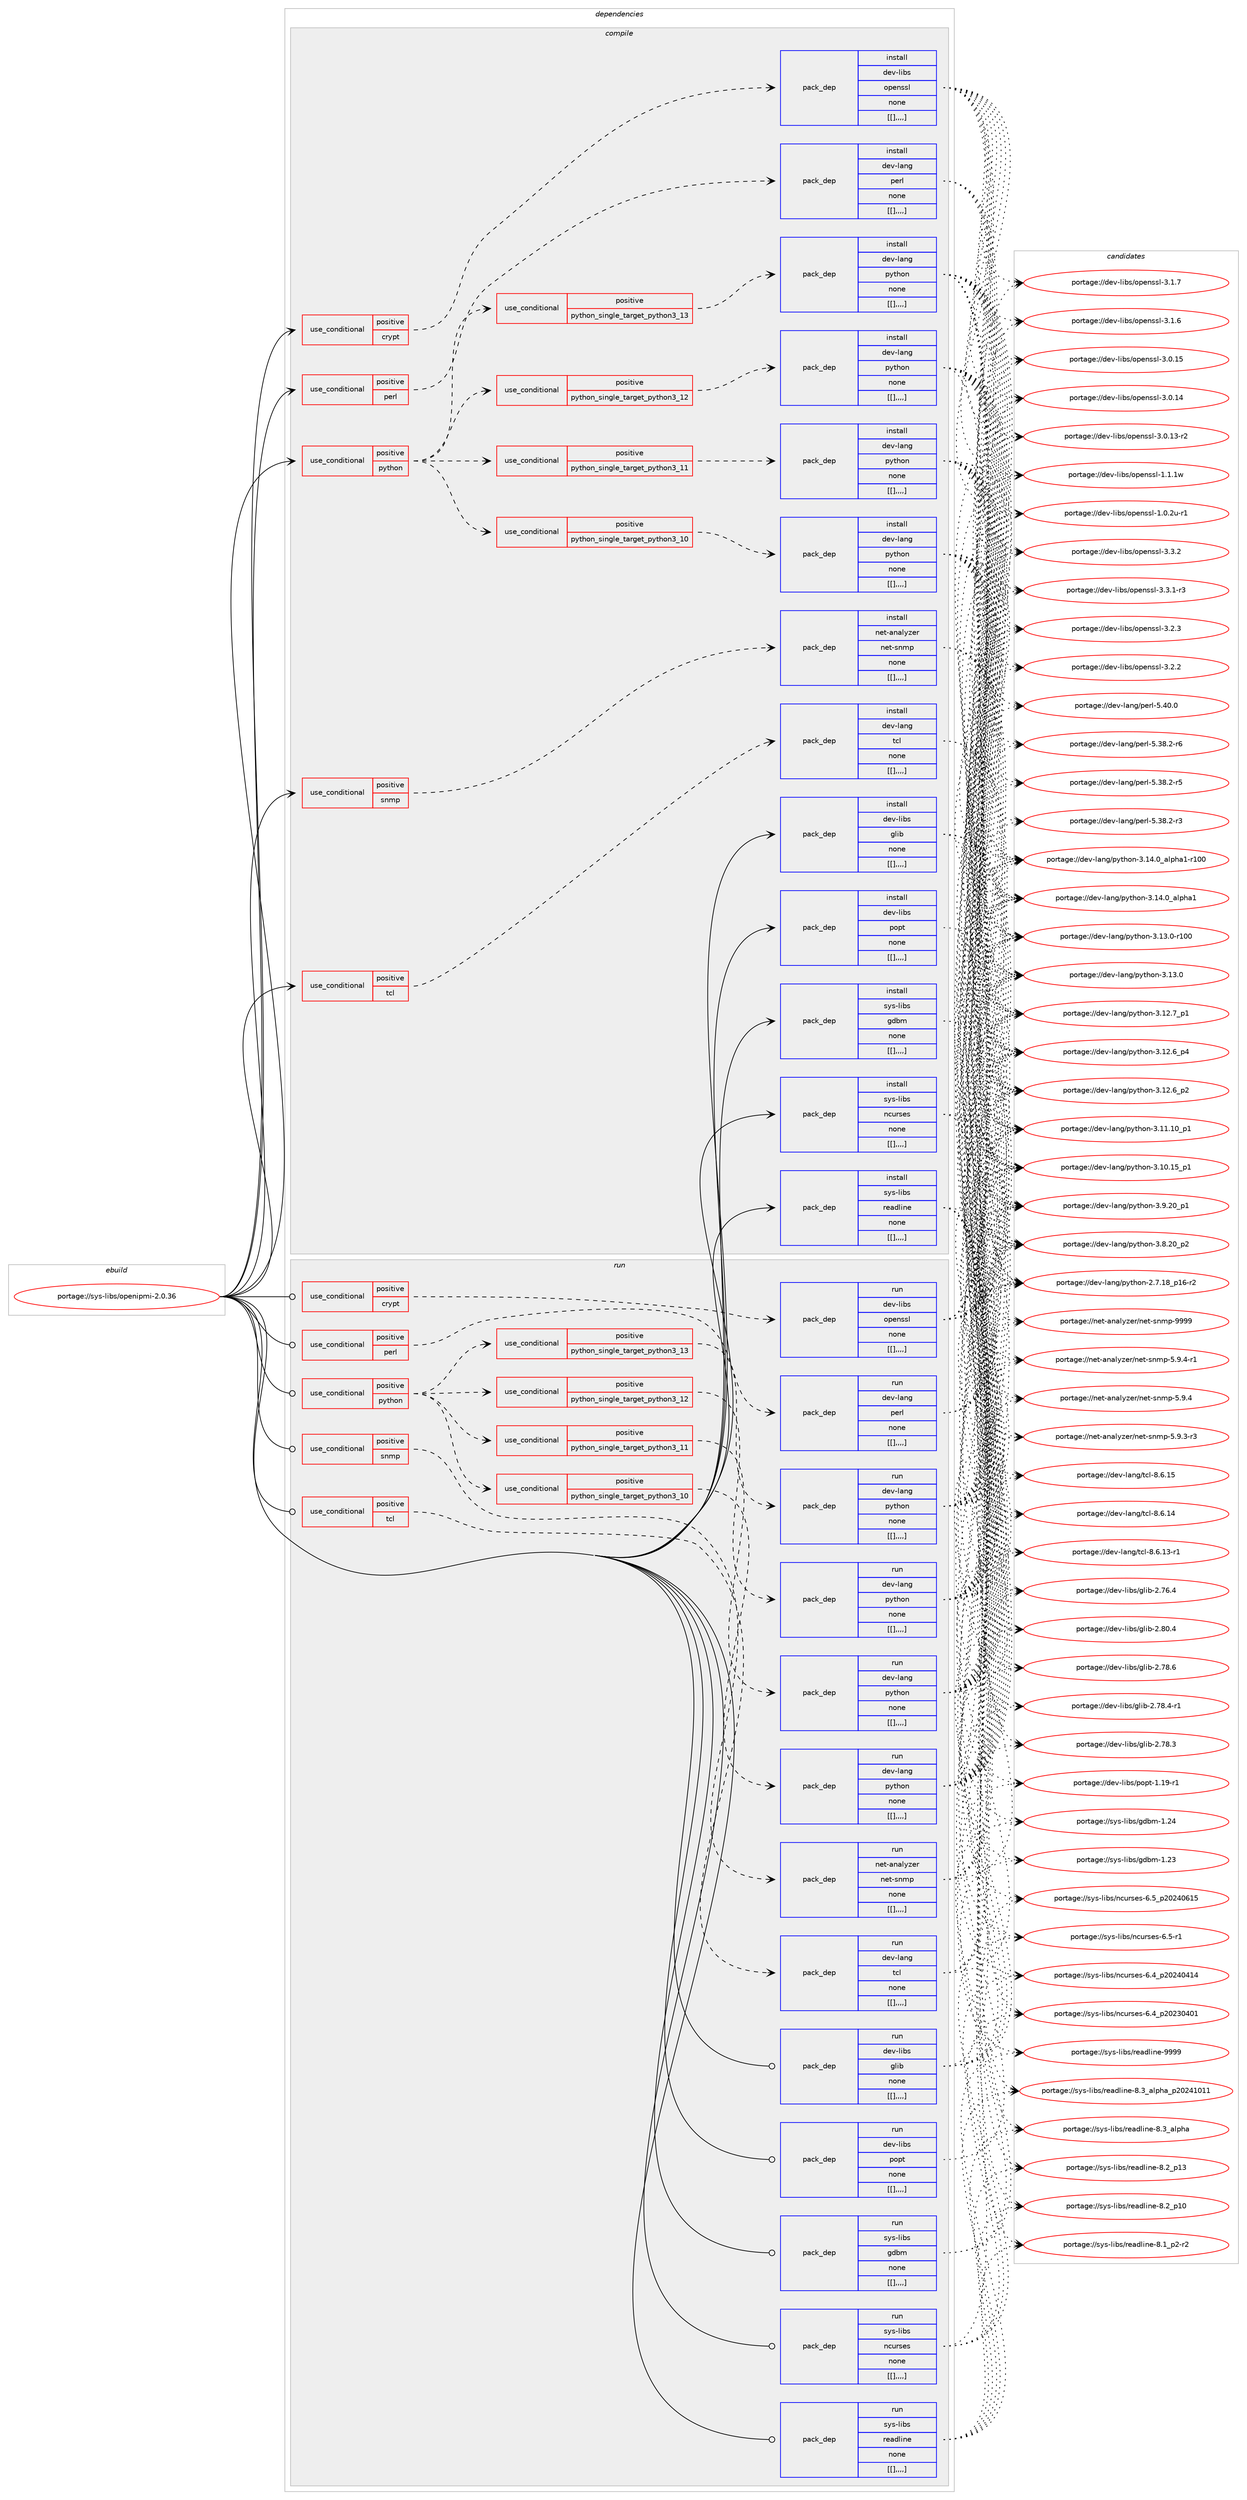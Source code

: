 digraph prolog {

# *************
# Graph options
# *************

newrank=true;
concentrate=true;
compound=true;
graph [rankdir=LR,fontname=Helvetica,fontsize=10,ranksep=1.5];#, ranksep=2.5, nodesep=0.2];
edge  [arrowhead=vee];
node  [fontname=Helvetica,fontsize=10];

# **********
# The ebuild
# **********

subgraph cluster_leftcol {
color=gray;
label=<<i>ebuild</i>>;
id [label="portage://sys-libs/openipmi-2.0.36", color=red, width=4, href="../sys-libs/openipmi-2.0.36.svg"];
}

# ****************
# The dependencies
# ****************

subgraph cluster_midcol {
color=gray;
label=<<i>dependencies</i>>;
subgraph cluster_compile {
fillcolor="#eeeeee";
style=filled;
label=<<i>compile</i>>;
subgraph cond124967 {
dependency466162 [label=<<TABLE BORDER="0" CELLBORDER="1" CELLSPACING="0" CELLPADDING="4"><TR><TD ROWSPAN="3" CELLPADDING="10">use_conditional</TD></TR><TR><TD>positive</TD></TR><TR><TD>crypt</TD></TR></TABLE>>, shape=none, color=red];
subgraph pack337942 {
dependency466198 [label=<<TABLE BORDER="0" CELLBORDER="1" CELLSPACING="0" CELLPADDING="4" WIDTH="220"><TR><TD ROWSPAN="6" CELLPADDING="30">pack_dep</TD></TR><TR><TD WIDTH="110">install</TD></TR><TR><TD>dev-libs</TD></TR><TR><TD>openssl</TD></TR><TR><TD>none</TD></TR><TR><TD>[[],,,,]</TD></TR></TABLE>>, shape=none, color=blue];
}
dependency466162:e -> dependency466198:w [weight=20,style="dashed",arrowhead="vee"];
}
id:e -> dependency466162:w [weight=20,style="solid",arrowhead="vee"];
subgraph cond124989 {
dependency466223 [label=<<TABLE BORDER="0" CELLBORDER="1" CELLSPACING="0" CELLPADDING="4"><TR><TD ROWSPAN="3" CELLPADDING="10">use_conditional</TD></TR><TR><TD>positive</TD></TR><TR><TD>perl</TD></TR></TABLE>>, shape=none, color=red];
subgraph pack337970 {
dependency466251 [label=<<TABLE BORDER="0" CELLBORDER="1" CELLSPACING="0" CELLPADDING="4" WIDTH="220"><TR><TD ROWSPAN="6" CELLPADDING="30">pack_dep</TD></TR><TR><TD WIDTH="110">install</TD></TR><TR><TD>dev-lang</TD></TR><TR><TD>perl</TD></TR><TR><TD>none</TD></TR><TR><TD>[[],,,,]</TD></TR></TABLE>>, shape=none, color=blue];
}
dependency466223:e -> dependency466251:w [weight=20,style="dashed",arrowhead="vee"];
}
id:e -> dependency466223:w [weight=20,style="solid",arrowhead="vee"];
subgraph cond125011 {
dependency466289 [label=<<TABLE BORDER="0" CELLBORDER="1" CELLSPACING="0" CELLPADDING="4"><TR><TD ROWSPAN="3" CELLPADDING="10">use_conditional</TD></TR><TR><TD>positive</TD></TR><TR><TD>python</TD></TR></TABLE>>, shape=none, color=red];
subgraph cond125022 {
dependency466325 [label=<<TABLE BORDER="0" CELLBORDER="1" CELLSPACING="0" CELLPADDING="4"><TR><TD ROWSPAN="3" CELLPADDING="10">use_conditional</TD></TR><TR><TD>positive</TD></TR><TR><TD>python_single_target_python3_10</TD></TR></TABLE>>, shape=none, color=red];
subgraph pack338034 {
dependency466328 [label=<<TABLE BORDER="0" CELLBORDER="1" CELLSPACING="0" CELLPADDING="4" WIDTH="220"><TR><TD ROWSPAN="6" CELLPADDING="30">pack_dep</TD></TR><TR><TD WIDTH="110">install</TD></TR><TR><TD>dev-lang</TD></TR><TR><TD>python</TD></TR><TR><TD>none</TD></TR><TR><TD>[[],,,,]</TD></TR></TABLE>>, shape=none, color=blue];
}
dependency466325:e -> dependency466328:w [weight=20,style="dashed",arrowhead="vee"];
}
dependency466289:e -> dependency466325:w [weight=20,style="dashed",arrowhead="vee"];
subgraph cond125032 {
dependency466334 [label=<<TABLE BORDER="0" CELLBORDER="1" CELLSPACING="0" CELLPADDING="4"><TR><TD ROWSPAN="3" CELLPADDING="10">use_conditional</TD></TR><TR><TD>positive</TD></TR><TR><TD>python_single_target_python3_11</TD></TR></TABLE>>, shape=none, color=red];
subgraph pack338045 {
dependency466374 [label=<<TABLE BORDER="0" CELLBORDER="1" CELLSPACING="0" CELLPADDING="4" WIDTH="220"><TR><TD ROWSPAN="6" CELLPADDING="30">pack_dep</TD></TR><TR><TD WIDTH="110">install</TD></TR><TR><TD>dev-lang</TD></TR><TR><TD>python</TD></TR><TR><TD>none</TD></TR><TR><TD>[[],,,,]</TD></TR></TABLE>>, shape=none, color=blue];
}
dependency466334:e -> dependency466374:w [weight=20,style="dashed",arrowhead="vee"];
}
dependency466289:e -> dependency466334:w [weight=20,style="dashed",arrowhead="vee"];
subgraph cond125066 {
dependency466394 [label=<<TABLE BORDER="0" CELLBORDER="1" CELLSPACING="0" CELLPADDING="4"><TR><TD ROWSPAN="3" CELLPADDING="10">use_conditional</TD></TR><TR><TD>positive</TD></TR><TR><TD>python_single_target_python3_12</TD></TR></TABLE>>, shape=none, color=red];
subgraph pack338069 {
dependency466424 [label=<<TABLE BORDER="0" CELLBORDER="1" CELLSPACING="0" CELLPADDING="4" WIDTH="220"><TR><TD ROWSPAN="6" CELLPADDING="30">pack_dep</TD></TR><TR><TD WIDTH="110">install</TD></TR><TR><TD>dev-lang</TD></TR><TR><TD>python</TD></TR><TR><TD>none</TD></TR><TR><TD>[[],,,,]</TD></TR></TABLE>>, shape=none, color=blue];
}
dependency466394:e -> dependency466424:w [weight=20,style="dashed",arrowhead="vee"];
}
dependency466289:e -> dependency466394:w [weight=20,style="dashed",arrowhead="vee"];
subgraph cond125089 {
dependency466458 [label=<<TABLE BORDER="0" CELLBORDER="1" CELLSPACING="0" CELLPADDING="4"><TR><TD ROWSPAN="3" CELLPADDING="10">use_conditional</TD></TR><TR><TD>positive</TD></TR><TR><TD>python_single_target_python3_13</TD></TR></TABLE>>, shape=none, color=red];
subgraph pack338107 {
dependency466460 [label=<<TABLE BORDER="0" CELLBORDER="1" CELLSPACING="0" CELLPADDING="4" WIDTH="220"><TR><TD ROWSPAN="6" CELLPADDING="30">pack_dep</TD></TR><TR><TD WIDTH="110">install</TD></TR><TR><TD>dev-lang</TD></TR><TR><TD>python</TD></TR><TR><TD>none</TD></TR><TR><TD>[[],,,,]</TD></TR></TABLE>>, shape=none, color=blue];
}
dependency466458:e -> dependency466460:w [weight=20,style="dashed",arrowhead="vee"];
}
dependency466289:e -> dependency466458:w [weight=20,style="dashed",arrowhead="vee"];
}
id:e -> dependency466289:w [weight=20,style="solid",arrowhead="vee"];
subgraph cond125106 {
dependency466495 [label=<<TABLE BORDER="0" CELLBORDER="1" CELLSPACING="0" CELLPADDING="4"><TR><TD ROWSPAN="3" CELLPADDING="10">use_conditional</TD></TR><TR><TD>positive</TD></TR><TR><TD>snmp</TD></TR></TABLE>>, shape=none, color=red];
subgraph pack338126 {
dependency466497 [label=<<TABLE BORDER="0" CELLBORDER="1" CELLSPACING="0" CELLPADDING="4" WIDTH="220"><TR><TD ROWSPAN="6" CELLPADDING="30">pack_dep</TD></TR><TR><TD WIDTH="110">install</TD></TR><TR><TD>net-analyzer</TD></TR><TR><TD>net-snmp</TD></TR><TR><TD>none</TD></TR><TR><TD>[[],,,,]</TD></TR></TABLE>>, shape=none, color=blue];
}
dependency466495:e -> dependency466497:w [weight=20,style="dashed",arrowhead="vee"];
}
id:e -> dependency466495:w [weight=20,style="solid",arrowhead="vee"];
subgraph cond125109 {
dependency466567 [label=<<TABLE BORDER="0" CELLBORDER="1" CELLSPACING="0" CELLPADDING="4"><TR><TD ROWSPAN="3" CELLPADDING="10">use_conditional</TD></TR><TR><TD>positive</TD></TR><TR><TD>tcl</TD></TR></TABLE>>, shape=none, color=red];
subgraph pack338175 {
dependency466572 [label=<<TABLE BORDER="0" CELLBORDER="1" CELLSPACING="0" CELLPADDING="4" WIDTH="220"><TR><TD ROWSPAN="6" CELLPADDING="30">pack_dep</TD></TR><TR><TD WIDTH="110">install</TD></TR><TR><TD>dev-lang</TD></TR><TR><TD>tcl</TD></TR><TR><TD>none</TD></TR><TR><TD>[[],,,,]</TD></TR></TABLE>>, shape=none, color=blue];
}
dependency466567:e -> dependency466572:w [weight=20,style="dashed",arrowhead="vee"];
}
id:e -> dependency466567:w [weight=20,style="solid",arrowhead="vee"];
subgraph pack338201 {
dependency466621 [label=<<TABLE BORDER="0" CELLBORDER="1" CELLSPACING="0" CELLPADDING="4" WIDTH="220"><TR><TD ROWSPAN="6" CELLPADDING="30">pack_dep</TD></TR><TR><TD WIDTH="110">install</TD></TR><TR><TD>dev-libs</TD></TR><TR><TD>glib</TD></TR><TR><TD>none</TD></TR><TR><TD>[[],,,,]</TD></TR></TABLE>>, shape=none, color=blue];
}
id:e -> dependency466621:w [weight=20,style="solid",arrowhead="vee"];
subgraph pack338212 {
dependency466654 [label=<<TABLE BORDER="0" CELLBORDER="1" CELLSPACING="0" CELLPADDING="4" WIDTH="220"><TR><TD ROWSPAN="6" CELLPADDING="30">pack_dep</TD></TR><TR><TD WIDTH="110">install</TD></TR><TR><TD>dev-libs</TD></TR><TR><TD>popt</TD></TR><TR><TD>none</TD></TR><TR><TD>[[],,,,]</TD></TR></TABLE>>, shape=none, color=blue];
}
id:e -> dependency466654:w [weight=20,style="solid",arrowhead="vee"];
subgraph pack338221 {
dependency466675 [label=<<TABLE BORDER="0" CELLBORDER="1" CELLSPACING="0" CELLPADDING="4" WIDTH="220"><TR><TD ROWSPAN="6" CELLPADDING="30">pack_dep</TD></TR><TR><TD WIDTH="110">install</TD></TR><TR><TD>sys-libs</TD></TR><TR><TD>gdbm</TD></TR><TR><TD>none</TD></TR><TR><TD>[[],,,,]</TD></TR></TABLE>>, shape=none, color=blue];
}
id:e -> dependency466675:w [weight=20,style="solid",arrowhead="vee"];
subgraph pack338236 {
dependency466711 [label=<<TABLE BORDER="0" CELLBORDER="1" CELLSPACING="0" CELLPADDING="4" WIDTH="220"><TR><TD ROWSPAN="6" CELLPADDING="30">pack_dep</TD></TR><TR><TD WIDTH="110">install</TD></TR><TR><TD>sys-libs</TD></TR><TR><TD>ncurses</TD></TR><TR><TD>none</TD></TR><TR><TD>[[],,,,]</TD></TR></TABLE>>, shape=none, color=blue];
}
id:e -> dependency466711:w [weight=20,style="solid",arrowhead="vee"];
subgraph pack338258 {
dependency466731 [label=<<TABLE BORDER="0" CELLBORDER="1" CELLSPACING="0" CELLPADDING="4" WIDTH="220"><TR><TD ROWSPAN="6" CELLPADDING="30">pack_dep</TD></TR><TR><TD WIDTH="110">install</TD></TR><TR><TD>sys-libs</TD></TR><TR><TD>readline</TD></TR><TR><TD>none</TD></TR><TR><TD>[[],,,,]</TD></TR></TABLE>>, shape=none, color=blue];
}
id:e -> dependency466731:w [weight=20,style="solid",arrowhead="vee"];
}
subgraph cluster_compileandrun {
fillcolor="#eeeeee";
style=filled;
label=<<i>compile and run</i>>;
}
subgraph cluster_run {
fillcolor="#eeeeee";
style=filled;
label=<<i>run</i>>;
subgraph cond125200 {
dependency466737 [label=<<TABLE BORDER="0" CELLBORDER="1" CELLSPACING="0" CELLPADDING="4"><TR><TD ROWSPAN="3" CELLPADDING="10">use_conditional</TD></TR><TR><TD>positive</TD></TR><TR><TD>crypt</TD></TR></TABLE>>, shape=none, color=red];
subgraph pack338287 {
dependency466790 [label=<<TABLE BORDER="0" CELLBORDER="1" CELLSPACING="0" CELLPADDING="4" WIDTH="220"><TR><TD ROWSPAN="6" CELLPADDING="30">pack_dep</TD></TR><TR><TD WIDTH="110">run</TD></TR><TR><TD>dev-libs</TD></TR><TR><TD>openssl</TD></TR><TR><TD>none</TD></TR><TR><TD>[[],,,,]</TD></TR></TABLE>>, shape=none, color=blue];
}
dependency466737:e -> dependency466790:w [weight=20,style="dashed",arrowhead="vee"];
}
id:e -> dependency466737:w [weight=20,style="solid",arrowhead="odot"];
subgraph cond125233 {
dependency466831 [label=<<TABLE BORDER="0" CELLBORDER="1" CELLSPACING="0" CELLPADDING="4"><TR><TD ROWSPAN="3" CELLPADDING="10">use_conditional</TD></TR><TR><TD>positive</TD></TR><TR><TD>perl</TD></TR></TABLE>>, shape=none, color=red];
subgraph pack338340 {
dependency466892 [label=<<TABLE BORDER="0" CELLBORDER="1" CELLSPACING="0" CELLPADDING="4" WIDTH="220"><TR><TD ROWSPAN="6" CELLPADDING="30">pack_dep</TD></TR><TR><TD WIDTH="110">run</TD></TR><TR><TD>dev-lang</TD></TR><TR><TD>perl</TD></TR><TR><TD>none</TD></TR><TR><TD>[[],,,,]</TD></TR></TABLE>>, shape=none, color=blue];
}
dependency466831:e -> dependency466892:w [weight=20,style="dashed",arrowhead="vee"];
}
id:e -> dependency466831:w [weight=20,style="solid",arrowhead="odot"];
subgraph cond125261 {
dependency466933 [label=<<TABLE BORDER="0" CELLBORDER="1" CELLSPACING="0" CELLPADDING="4"><TR><TD ROWSPAN="3" CELLPADDING="10">use_conditional</TD></TR><TR><TD>positive</TD></TR><TR><TD>python</TD></TR></TABLE>>, shape=none, color=red];
subgraph cond125269 {
dependency466955 [label=<<TABLE BORDER="0" CELLBORDER="1" CELLSPACING="0" CELLPADDING="4"><TR><TD ROWSPAN="3" CELLPADDING="10">use_conditional</TD></TR><TR><TD>positive</TD></TR><TR><TD>python_single_target_python3_10</TD></TR></TABLE>>, shape=none, color=red];
subgraph pack338414 {
dependency466981 [label=<<TABLE BORDER="0" CELLBORDER="1" CELLSPACING="0" CELLPADDING="4" WIDTH="220"><TR><TD ROWSPAN="6" CELLPADDING="30">pack_dep</TD></TR><TR><TD WIDTH="110">run</TD></TR><TR><TD>dev-lang</TD></TR><TR><TD>python</TD></TR><TR><TD>none</TD></TR><TR><TD>[[],,,,]</TD></TR></TABLE>>, shape=none, color=blue];
}
dependency466955:e -> dependency466981:w [weight=20,style="dashed",arrowhead="vee"];
}
dependency466933:e -> dependency466955:w [weight=20,style="dashed",arrowhead="vee"];
subgraph cond125286 {
dependency467015 [label=<<TABLE BORDER="0" CELLBORDER="1" CELLSPACING="0" CELLPADDING="4"><TR><TD ROWSPAN="3" CELLPADDING="10">use_conditional</TD></TR><TR><TD>positive</TD></TR><TR><TD>python_single_target_python3_11</TD></TR></TABLE>>, shape=none, color=red];
subgraph pack338492 {
dependency467088 [label=<<TABLE BORDER="0" CELLBORDER="1" CELLSPACING="0" CELLPADDING="4" WIDTH="220"><TR><TD ROWSPAN="6" CELLPADDING="30">pack_dep</TD></TR><TR><TD WIDTH="110">run</TD></TR><TR><TD>dev-lang</TD></TR><TR><TD>python</TD></TR><TR><TD>none</TD></TR><TR><TD>[[],,,,]</TD></TR></TABLE>>, shape=none, color=blue];
}
dependency467015:e -> dependency467088:w [weight=20,style="dashed",arrowhead="vee"];
}
dependency466933:e -> dependency467015:w [weight=20,style="dashed",arrowhead="vee"];
subgraph cond125331 {
dependency467113 [label=<<TABLE BORDER="0" CELLBORDER="1" CELLSPACING="0" CELLPADDING="4"><TR><TD ROWSPAN="3" CELLPADDING="10">use_conditional</TD></TR><TR><TD>positive</TD></TR><TR><TD>python_single_target_python3_12</TD></TR></TABLE>>, shape=none, color=red];
subgraph pack338517 {
dependency467145 [label=<<TABLE BORDER="0" CELLBORDER="1" CELLSPACING="0" CELLPADDING="4" WIDTH="220"><TR><TD ROWSPAN="6" CELLPADDING="30">pack_dep</TD></TR><TR><TD WIDTH="110">run</TD></TR><TR><TD>dev-lang</TD></TR><TR><TD>python</TD></TR><TR><TD>none</TD></TR><TR><TD>[[],,,,]</TD></TR></TABLE>>, shape=none, color=blue];
}
dependency467113:e -> dependency467145:w [weight=20,style="dashed",arrowhead="vee"];
}
dependency466933:e -> dependency467113:w [weight=20,style="dashed",arrowhead="vee"];
subgraph cond125342 {
dependency467152 [label=<<TABLE BORDER="0" CELLBORDER="1" CELLSPACING="0" CELLPADDING="4"><TR><TD ROWSPAN="3" CELLPADDING="10">use_conditional</TD></TR><TR><TD>positive</TD></TR><TR><TD>python_single_target_python3_13</TD></TR></TABLE>>, shape=none, color=red];
subgraph pack338542 {
dependency467185 [label=<<TABLE BORDER="0" CELLBORDER="1" CELLSPACING="0" CELLPADDING="4" WIDTH="220"><TR><TD ROWSPAN="6" CELLPADDING="30">pack_dep</TD></TR><TR><TD WIDTH="110">run</TD></TR><TR><TD>dev-lang</TD></TR><TR><TD>python</TD></TR><TR><TD>none</TD></TR><TR><TD>[[],,,,]</TD></TR></TABLE>>, shape=none, color=blue];
}
dependency467152:e -> dependency467185:w [weight=20,style="dashed",arrowhead="vee"];
}
dependency466933:e -> dependency467152:w [weight=20,style="dashed",arrowhead="vee"];
}
id:e -> dependency466933:w [weight=20,style="solid",arrowhead="odot"];
subgraph cond125356 {
dependency467221 [label=<<TABLE BORDER="0" CELLBORDER="1" CELLSPACING="0" CELLPADDING="4"><TR><TD ROWSPAN="3" CELLPADDING="10">use_conditional</TD></TR><TR><TD>positive</TD></TR><TR><TD>snmp</TD></TR></TABLE>>, shape=none, color=red];
subgraph pack338593 {
dependency467241 [label=<<TABLE BORDER="0" CELLBORDER="1" CELLSPACING="0" CELLPADDING="4" WIDTH="220"><TR><TD ROWSPAN="6" CELLPADDING="30">pack_dep</TD></TR><TR><TD WIDTH="110">run</TD></TR><TR><TD>net-analyzer</TD></TR><TR><TD>net-snmp</TD></TR><TR><TD>none</TD></TR><TR><TD>[[],,,,]</TD></TR></TABLE>>, shape=none, color=blue];
}
dependency467221:e -> dependency467241:w [weight=20,style="dashed",arrowhead="vee"];
}
id:e -> dependency467221:w [weight=20,style="solid",arrowhead="odot"];
subgraph cond125368 {
dependency467246 [label=<<TABLE BORDER="0" CELLBORDER="1" CELLSPACING="0" CELLPADDING="4"><TR><TD ROWSPAN="3" CELLPADDING="10">use_conditional</TD></TR><TR><TD>positive</TD></TR><TR><TD>tcl</TD></TR></TABLE>>, shape=none, color=red];
subgraph pack338607 {
dependency467250 [label=<<TABLE BORDER="0" CELLBORDER="1" CELLSPACING="0" CELLPADDING="4" WIDTH="220"><TR><TD ROWSPAN="6" CELLPADDING="30">pack_dep</TD></TR><TR><TD WIDTH="110">run</TD></TR><TR><TD>dev-lang</TD></TR><TR><TD>tcl</TD></TR><TR><TD>none</TD></TR><TR><TD>[[],,,,]</TD></TR></TABLE>>, shape=none, color=blue];
}
dependency467246:e -> dependency467250:w [weight=20,style="dashed",arrowhead="vee"];
}
id:e -> dependency467246:w [weight=20,style="solid",arrowhead="odot"];
subgraph pack338625 {
dependency467312 [label=<<TABLE BORDER="0" CELLBORDER="1" CELLSPACING="0" CELLPADDING="4" WIDTH="220"><TR><TD ROWSPAN="6" CELLPADDING="30">pack_dep</TD></TR><TR><TD WIDTH="110">run</TD></TR><TR><TD>dev-libs</TD></TR><TR><TD>glib</TD></TR><TR><TD>none</TD></TR><TR><TD>[[],,,,]</TD></TR></TABLE>>, shape=none, color=blue];
}
id:e -> dependency467312:w [weight=20,style="solid",arrowhead="odot"];
subgraph pack338661 {
dependency467377 [label=<<TABLE BORDER="0" CELLBORDER="1" CELLSPACING="0" CELLPADDING="4" WIDTH="220"><TR><TD ROWSPAN="6" CELLPADDING="30">pack_dep</TD></TR><TR><TD WIDTH="110">run</TD></TR><TR><TD>dev-libs</TD></TR><TR><TD>popt</TD></TR><TR><TD>none</TD></TR><TR><TD>[[],,,,]</TD></TR></TABLE>>, shape=none, color=blue];
}
id:e -> dependency467377:w [weight=20,style="solid",arrowhead="odot"];
subgraph pack338694 {
dependency467396 [label=<<TABLE BORDER="0" CELLBORDER="1" CELLSPACING="0" CELLPADDING="4" WIDTH="220"><TR><TD ROWSPAN="6" CELLPADDING="30">pack_dep</TD></TR><TR><TD WIDTH="110">run</TD></TR><TR><TD>sys-libs</TD></TR><TR><TD>gdbm</TD></TR><TR><TD>none</TD></TR><TR><TD>[[],,,,]</TD></TR></TABLE>>, shape=none, color=blue];
}
id:e -> dependency467396:w [weight=20,style="solid",arrowhead="odot"];
subgraph pack338710 {
dependency467439 [label=<<TABLE BORDER="0" CELLBORDER="1" CELLSPACING="0" CELLPADDING="4" WIDTH="220"><TR><TD ROWSPAN="6" CELLPADDING="30">pack_dep</TD></TR><TR><TD WIDTH="110">run</TD></TR><TR><TD>sys-libs</TD></TR><TR><TD>ncurses</TD></TR><TR><TD>none</TD></TR><TR><TD>[[],,,,]</TD></TR></TABLE>>, shape=none, color=blue];
}
id:e -> dependency467439:w [weight=20,style="solid",arrowhead="odot"];
subgraph pack338732 {
dependency467441 [label=<<TABLE BORDER="0" CELLBORDER="1" CELLSPACING="0" CELLPADDING="4" WIDTH="220"><TR><TD ROWSPAN="6" CELLPADDING="30">pack_dep</TD></TR><TR><TD WIDTH="110">run</TD></TR><TR><TD>sys-libs</TD></TR><TR><TD>readline</TD></TR><TR><TD>none</TD></TR><TR><TD>[[],,,,]</TD></TR></TABLE>>, shape=none, color=blue];
}
id:e -> dependency467441:w [weight=20,style="solid",arrowhead="odot"];
}
}

# **************
# The candidates
# **************

subgraph cluster_choices {
rank=same;
color=gray;
label=<<i>candidates</i>>;

subgraph choice338360 {
color=black;
nodesep=1;
choice100101118451081059811547111112101110115115108455146514650 [label="portage://dev-libs/openssl-3.3.2", color=red, width=4,href="../dev-libs/openssl-3.3.2.svg"];
choice1001011184510810598115471111121011101151151084551465146494511451 [label="portage://dev-libs/openssl-3.3.1-r3", color=red, width=4,href="../dev-libs/openssl-3.3.1-r3.svg"];
choice100101118451081059811547111112101110115115108455146504651 [label="portage://dev-libs/openssl-3.2.3", color=red, width=4,href="../dev-libs/openssl-3.2.3.svg"];
choice100101118451081059811547111112101110115115108455146504650 [label="portage://dev-libs/openssl-3.2.2", color=red, width=4,href="../dev-libs/openssl-3.2.2.svg"];
choice100101118451081059811547111112101110115115108455146494655 [label="portage://dev-libs/openssl-3.1.7", color=red, width=4,href="../dev-libs/openssl-3.1.7.svg"];
choice100101118451081059811547111112101110115115108455146494654 [label="portage://dev-libs/openssl-3.1.6", color=red, width=4,href="../dev-libs/openssl-3.1.6.svg"];
choice10010111845108105981154711111210111011511510845514648464953 [label="portage://dev-libs/openssl-3.0.15", color=red, width=4,href="../dev-libs/openssl-3.0.15.svg"];
choice10010111845108105981154711111210111011511510845514648464952 [label="portage://dev-libs/openssl-3.0.14", color=red, width=4,href="../dev-libs/openssl-3.0.14.svg"];
choice100101118451081059811547111112101110115115108455146484649514511450 [label="portage://dev-libs/openssl-3.0.13-r2", color=red, width=4,href="../dev-libs/openssl-3.0.13-r2.svg"];
choice100101118451081059811547111112101110115115108454946494649119 [label="portage://dev-libs/openssl-1.1.1w", color=red, width=4,href="../dev-libs/openssl-1.1.1w.svg"];
choice1001011184510810598115471111121011101151151084549464846501174511449 [label="portage://dev-libs/openssl-1.0.2u-r1", color=red, width=4,href="../dev-libs/openssl-1.0.2u-r1.svg"];
dependency466198:e -> choice100101118451081059811547111112101110115115108455146514650:w [style=dotted,weight="100"];
dependency466198:e -> choice1001011184510810598115471111121011101151151084551465146494511451:w [style=dotted,weight="100"];
dependency466198:e -> choice100101118451081059811547111112101110115115108455146504651:w [style=dotted,weight="100"];
dependency466198:e -> choice100101118451081059811547111112101110115115108455146504650:w [style=dotted,weight="100"];
dependency466198:e -> choice100101118451081059811547111112101110115115108455146494655:w [style=dotted,weight="100"];
dependency466198:e -> choice100101118451081059811547111112101110115115108455146494654:w [style=dotted,weight="100"];
dependency466198:e -> choice10010111845108105981154711111210111011511510845514648464953:w [style=dotted,weight="100"];
dependency466198:e -> choice10010111845108105981154711111210111011511510845514648464952:w [style=dotted,weight="100"];
dependency466198:e -> choice100101118451081059811547111112101110115115108455146484649514511450:w [style=dotted,weight="100"];
dependency466198:e -> choice100101118451081059811547111112101110115115108454946494649119:w [style=dotted,weight="100"];
dependency466198:e -> choice1001011184510810598115471111121011101151151084549464846501174511449:w [style=dotted,weight="100"];
}
subgraph choice338369 {
color=black;
nodesep=1;
choice10010111845108971101034711210111410845534652484648 [label="portage://dev-lang/perl-5.40.0", color=red, width=4,href="../dev-lang/perl-5.40.0.svg"];
choice100101118451089711010347112101114108455346515646504511454 [label="portage://dev-lang/perl-5.38.2-r6", color=red, width=4,href="../dev-lang/perl-5.38.2-r6.svg"];
choice100101118451089711010347112101114108455346515646504511453 [label="portage://dev-lang/perl-5.38.2-r5", color=red, width=4,href="../dev-lang/perl-5.38.2-r5.svg"];
choice100101118451089711010347112101114108455346515646504511451 [label="portage://dev-lang/perl-5.38.2-r3", color=red, width=4,href="../dev-lang/perl-5.38.2-r3.svg"];
dependency466251:e -> choice10010111845108971101034711210111410845534652484648:w [style=dotted,weight="100"];
dependency466251:e -> choice100101118451089711010347112101114108455346515646504511454:w [style=dotted,weight="100"];
dependency466251:e -> choice100101118451089711010347112101114108455346515646504511453:w [style=dotted,weight="100"];
dependency466251:e -> choice100101118451089711010347112101114108455346515646504511451:w [style=dotted,weight="100"];
}
subgraph choice338379 {
color=black;
nodesep=1;
choice100101118451089711010347112121116104111110455146495246489597108112104974945114494848 [label="portage://dev-lang/python-3.14.0_alpha1-r100", color=red, width=4,href="../dev-lang/python-3.14.0_alpha1-r100.svg"];
choice1001011184510897110103471121211161041111104551464952464895971081121049749 [label="portage://dev-lang/python-3.14.0_alpha1", color=red, width=4,href="../dev-lang/python-3.14.0_alpha1.svg"];
choice1001011184510897110103471121211161041111104551464951464845114494848 [label="portage://dev-lang/python-3.13.0-r100", color=red, width=4,href="../dev-lang/python-3.13.0-r100.svg"];
choice10010111845108971101034711212111610411111045514649514648 [label="portage://dev-lang/python-3.13.0", color=red, width=4,href="../dev-lang/python-3.13.0.svg"];
choice100101118451089711010347112121116104111110455146495046559511249 [label="portage://dev-lang/python-3.12.7_p1", color=red, width=4,href="../dev-lang/python-3.12.7_p1.svg"];
choice100101118451089711010347112121116104111110455146495046549511252 [label="portage://dev-lang/python-3.12.6_p4", color=red, width=4,href="../dev-lang/python-3.12.6_p4.svg"];
choice100101118451089711010347112121116104111110455146495046549511250 [label="portage://dev-lang/python-3.12.6_p2", color=red, width=4,href="../dev-lang/python-3.12.6_p2.svg"];
choice10010111845108971101034711212111610411111045514649494649489511249 [label="portage://dev-lang/python-3.11.10_p1", color=red, width=4,href="../dev-lang/python-3.11.10_p1.svg"];
choice10010111845108971101034711212111610411111045514649484649539511249 [label="portage://dev-lang/python-3.10.15_p1", color=red, width=4,href="../dev-lang/python-3.10.15_p1.svg"];
choice100101118451089711010347112121116104111110455146574650489511249 [label="portage://dev-lang/python-3.9.20_p1", color=red, width=4,href="../dev-lang/python-3.9.20_p1.svg"];
choice100101118451089711010347112121116104111110455146564650489511250 [label="portage://dev-lang/python-3.8.20_p2", color=red, width=4,href="../dev-lang/python-3.8.20_p2.svg"];
choice100101118451089711010347112121116104111110455046554649569511249544511450 [label="portage://dev-lang/python-2.7.18_p16-r2", color=red, width=4,href="../dev-lang/python-2.7.18_p16-r2.svg"];
dependency466328:e -> choice100101118451089711010347112121116104111110455146495246489597108112104974945114494848:w [style=dotted,weight="100"];
dependency466328:e -> choice1001011184510897110103471121211161041111104551464952464895971081121049749:w [style=dotted,weight="100"];
dependency466328:e -> choice1001011184510897110103471121211161041111104551464951464845114494848:w [style=dotted,weight="100"];
dependency466328:e -> choice10010111845108971101034711212111610411111045514649514648:w [style=dotted,weight="100"];
dependency466328:e -> choice100101118451089711010347112121116104111110455146495046559511249:w [style=dotted,weight="100"];
dependency466328:e -> choice100101118451089711010347112121116104111110455146495046549511252:w [style=dotted,weight="100"];
dependency466328:e -> choice100101118451089711010347112121116104111110455146495046549511250:w [style=dotted,weight="100"];
dependency466328:e -> choice10010111845108971101034711212111610411111045514649494649489511249:w [style=dotted,weight="100"];
dependency466328:e -> choice10010111845108971101034711212111610411111045514649484649539511249:w [style=dotted,weight="100"];
dependency466328:e -> choice100101118451089711010347112121116104111110455146574650489511249:w [style=dotted,weight="100"];
dependency466328:e -> choice100101118451089711010347112121116104111110455146564650489511250:w [style=dotted,weight="100"];
dependency466328:e -> choice100101118451089711010347112121116104111110455046554649569511249544511450:w [style=dotted,weight="100"];
}
subgraph choice338386 {
color=black;
nodesep=1;
choice100101118451089711010347112121116104111110455146495246489597108112104974945114494848 [label="portage://dev-lang/python-3.14.0_alpha1-r100", color=red, width=4,href="../dev-lang/python-3.14.0_alpha1-r100.svg"];
choice1001011184510897110103471121211161041111104551464952464895971081121049749 [label="portage://dev-lang/python-3.14.0_alpha1", color=red, width=4,href="../dev-lang/python-3.14.0_alpha1.svg"];
choice1001011184510897110103471121211161041111104551464951464845114494848 [label="portage://dev-lang/python-3.13.0-r100", color=red, width=4,href="../dev-lang/python-3.13.0-r100.svg"];
choice10010111845108971101034711212111610411111045514649514648 [label="portage://dev-lang/python-3.13.0", color=red, width=4,href="../dev-lang/python-3.13.0.svg"];
choice100101118451089711010347112121116104111110455146495046559511249 [label="portage://dev-lang/python-3.12.7_p1", color=red, width=4,href="../dev-lang/python-3.12.7_p1.svg"];
choice100101118451089711010347112121116104111110455146495046549511252 [label="portage://dev-lang/python-3.12.6_p4", color=red, width=4,href="../dev-lang/python-3.12.6_p4.svg"];
choice100101118451089711010347112121116104111110455146495046549511250 [label="portage://dev-lang/python-3.12.6_p2", color=red, width=4,href="../dev-lang/python-3.12.6_p2.svg"];
choice10010111845108971101034711212111610411111045514649494649489511249 [label="portage://dev-lang/python-3.11.10_p1", color=red, width=4,href="../dev-lang/python-3.11.10_p1.svg"];
choice10010111845108971101034711212111610411111045514649484649539511249 [label="portage://dev-lang/python-3.10.15_p1", color=red, width=4,href="../dev-lang/python-3.10.15_p1.svg"];
choice100101118451089711010347112121116104111110455146574650489511249 [label="portage://dev-lang/python-3.9.20_p1", color=red, width=4,href="../dev-lang/python-3.9.20_p1.svg"];
choice100101118451089711010347112121116104111110455146564650489511250 [label="portage://dev-lang/python-3.8.20_p2", color=red, width=4,href="../dev-lang/python-3.8.20_p2.svg"];
choice100101118451089711010347112121116104111110455046554649569511249544511450 [label="portage://dev-lang/python-2.7.18_p16-r2", color=red, width=4,href="../dev-lang/python-2.7.18_p16-r2.svg"];
dependency466374:e -> choice100101118451089711010347112121116104111110455146495246489597108112104974945114494848:w [style=dotted,weight="100"];
dependency466374:e -> choice1001011184510897110103471121211161041111104551464952464895971081121049749:w [style=dotted,weight="100"];
dependency466374:e -> choice1001011184510897110103471121211161041111104551464951464845114494848:w [style=dotted,weight="100"];
dependency466374:e -> choice10010111845108971101034711212111610411111045514649514648:w [style=dotted,weight="100"];
dependency466374:e -> choice100101118451089711010347112121116104111110455146495046559511249:w [style=dotted,weight="100"];
dependency466374:e -> choice100101118451089711010347112121116104111110455146495046549511252:w [style=dotted,weight="100"];
dependency466374:e -> choice100101118451089711010347112121116104111110455146495046549511250:w [style=dotted,weight="100"];
dependency466374:e -> choice10010111845108971101034711212111610411111045514649494649489511249:w [style=dotted,weight="100"];
dependency466374:e -> choice10010111845108971101034711212111610411111045514649484649539511249:w [style=dotted,weight="100"];
dependency466374:e -> choice100101118451089711010347112121116104111110455146574650489511249:w [style=dotted,weight="100"];
dependency466374:e -> choice100101118451089711010347112121116104111110455146564650489511250:w [style=dotted,weight="100"];
dependency466374:e -> choice100101118451089711010347112121116104111110455046554649569511249544511450:w [style=dotted,weight="100"];
}
subgraph choice338410 {
color=black;
nodesep=1;
choice100101118451089711010347112121116104111110455146495246489597108112104974945114494848 [label="portage://dev-lang/python-3.14.0_alpha1-r100", color=red, width=4,href="../dev-lang/python-3.14.0_alpha1-r100.svg"];
choice1001011184510897110103471121211161041111104551464952464895971081121049749 [label="portage://dev-lang/python-3.14.0_alpha1", color=red, width=4,href="../dev-lang/python-3.14.0_alpha1.svg"];
choice1001011184510897110103471121211161041111104551464951464845114494848 [label="portage://dev-lang/python-3.13.0-r100", color=red, width=4,href="../dev-lang/python-3.13.0-r100.svg"];
choice10010111845108971101034711212111610411111045514649514648 [label="portage://dev-lang/python-3.13.0", color=red, width=4,href="../dev-lang/python-3.13.0.svg"];
choice100101118451089711010347112121116104111110455146495046559511249 [label="portage://dev-lang/python-3.12.7_p1", color=red, width=4,href="../dev-lang/python-3.12.7_p1.svg"];
choice100101118451089711010347112121116104111110455146495046549511252 [label="portage://dev-lang/python-3.12.6_p4", color=red, width=4,href="../dev-lang/python-3.12.6_p4.svg"];
choice100101118451089711010347112121116104111110455146495046549511250 [label="portage://dev-lang/python-3.12.6_p2", color=red, width=4,href="../dev-lang/python-3.12.6_p2.svg"];
choice10010111845108971101034711212111610411111045514649494649489511249 [label="portage://dev-lang/python-3.11.10_p1", color=red, width=4,href="../dev-lang/python-3.11.10_p1.svg"];
choice10010111845108971101034711212111610411111045514649484649539511249 [label="portage://dev-lang/python-3.10.15_p1", color=red, width=4,href="../dev-lang/python-3.10.15_p1.svg"];
choice100101118451089711010347112121116104111110455146574650489511249 [label="portage://dev-lang/python-3.9.20_p1", color=red, width=4,href="../dev-lang/python-3.9.20_p1.svg"];
choice100101118451089711010347112121116104111110455146564650489511250 [label="portage://dev-lang/python-3.8.20_p2", color=red, width=4,href="../dev-lang/python-3.8.20_p2.svg"];
choice100101118451089711010347112121116104111110455046554649569511249544511450 [label="portage://dev-lang/python-2.7.18_p16-r2", color=red, width=4,href="../dev-lang/python-2.7.18_p16-r2.svg"];
dependency466424:e -> choice100101118451089711010347112121116104111110455146495246489597108112104974945114494848:w [style=dotted,weight="100"];
dependency466424:e -> choice1001011184510897110103471121211161041111104551464952464895971081121049749:w [style=dotted,weight="100"];
dependency466424:e -> choice1001011184510897110103471121211161041111104551464951464845114494848:w [style=dotted,weight="100"];
dependency466424:e -> choice10010111845108971101034711212111610411111045514649514648:w [style=dotted,weight="100"];
dependency466424:e -> choice100101118451089711010347112121116104111110455146495046559511249:w [style=dotted,weight="100"];
dependency466424:e -> choice100101118451089711010347112121116104111110455146495046549511252:w [style=dotted,weight="100"];
dependency466424:e -> choice100101118451089711010347112121116104111110455146495046549511250:w [style=dotted,weight="100"];
dependency466424:e -> choice10010111845108971101034711212111610411111045514649494649489511249:w [style=dotted,weight="100"];
dependency466424:e -> choice10010111845108971101034711212111610411111045514649484649539511249:w [style=dotted,weight="100"];
dependency466424:e -> choice100101118451089711010347112121116104111110455146574650489511249:w [style=dotted,weight="100"];
dependency466424:e -> choice100101118451089711010347112121116104111110455146564650489511250:w [style=dotted,weight="100"];
dependency466424:e -> choice100101118451089711010347112121116104111110455046554649569511249544511450:w [style=dotted,weight="100"];
}
subgraph choice338463 {
color=black;
nodesep=1;
choice100101118451089711010347112121116104111110455146495246489597108112104974945114494848 [label="portage://dev-lang/python-3.14.0_alpha1-r100", color=red, width=4,href="../dev-lang/python-3.14.0_alpha1-r100.svg"];
choice1001011184510897110103471121211161041111104551464952464895971081121049749 [label="portage://dev-lang/python-3.14.0_alpha1", color=red, width=4,href="../dev-lang/python-3.14.0_alpha1.svg"];
choice1001011184510897110103471121211161041111104551464951464845114494848 [label="portage://dev-lang/python-3.13.0-r100", color=red, width=4,href="../dev-lang/python-3.13.0-r100.svg"];
choice10010111845108971101034711212111610411111045514649514648 [label="portage://dev-lang/python-3.13.0", color=red, width=4,href="../dev-lang/python-3.13.0.svg"];
choice100101118451089711010347112121116104111110455146495046559511249 [label="portage://dev-lang/python-3.12.7_p1", color=red, width=4,href="../dev-lang/python-3.12.7_p1.svg"];
choice100101118451089711010347112121116104111110455146495046549511252 [label="portage://dev-lang/python-3.12.6_p4", color=red, width=4,href="../dev-lang/python-3.12.6_p4.svg"];
choice100101118451089711010347112121116104111110455146495046549511250 [label="portage://dev-lang/python-3.12.6_p2", color=red, width=4,href="../dev-lang/python-3.12.6_p2.svg"];
choice10010111845108971101034711212111610411111045514649494649489511249 [label="portage://dev-lang/python-3.11.10_p1", color=red, width=4,href="../dev-lang/python-3.11.10_p1.svg"];
choice10010111845108971101034711212111610411111045514649484649539511249 [label="portage://dev-lang/python-3.10.15_p1", color=red, width=4,href="../dev-lang/python-3.10.15_p1.svg"];
choice100101118451089711010347112121116104111110455146574650489511249 [label="portage://dev-lang/python-3.9.20_p1", color=red, width=4,href="../dev-lang/python-3.9.20_p1.svg"];
choice100101118451089711010347112121116104111110455146564650489511250 [label="portage://dev-lang/python-3.8.20_p2", color=red, width=4,href="../dev-lang/python-3.8.20_p2.svg"];
choice100101118451089711010347112121116104111110455046554649569511249544511450 [label="portage://dev-lang/python-2.7.18_p16-r2", color=red, width=4,href="../dev-lang/python-2.7.18_p16-r2.svg"];
dependency466460:e -> choice100101118451089711010347112121116104111110455146495246489597108112104974945114494848:w [style=dotted,weight="100"];
dependency466460:e -> choice1001011184510897110103471121211161041111104551464952464895971081121049749:w [style=dotted,weight="100"];
dependency466460:e -> choice1001011184510897110103471121211161041111104551464951464845114494848:w [style=dotted,weight="100"];
dependency466460:e -> choice10010111845108971101034711212111610411111045514649514648:w [style=dotted,weight="100"];
dependency466460:e -> choice100101118451089711010347112121116104111110455146495046559511249:w [style=dotted,weight="100"];
dependency466460:e -> choice100101118451089711010347112121116104111110455146495046549511252:w [style=dotted,weight="100"];
dependency466460:e -> choice100101118451089711010347112121116104111110455146495046549511250:w [style=dotted,weight="100"];
dependency466460:e -> choice10010111845108971101034711212111610411111045514649494649489511249:w [style=dotted,weight="100"];
dependency466460:e -> choice10010111845108971101034711212111610411111045514649484649539511249:w [style=dotted,weight="100"];
dependency466460:e -> choice100101118451089711010347112121116104111110455146574650489511249:w [style=dotted,weight="100"];
dependency466460:e -> choice100101118451089711010347112121116104111110455146564650489511250:w [style=dotted,weight="100"];
dependency466460:e -> choice100101118451089711010347112121116104111110455046554649569511249544511450:w [style=dotted,weight="100"];
}
subgraph choice338505 {
color=black;
nodesep=1;
choice11010111645971109710812112210111447110101116451151101091124557575757 [label="portage://net-analyzer/net-snmp-9999", color=red, width=4,href="../net-analyzer/net-snmp-9999.svg"];
choice11010111645971109710812112210111447110101116451151101091124553465746524511449 [label="portage://net-analyzer/net-snmp-5.9.4-r1", color=red, width=4,href="../net-analyzer/net-snmp-5.9.4-r1.svg"];
choice1101011164597110971081211221011144711010111645115110109112455346574652 [label="portage://net-analyzer/net-snmp-5.9.4", color=red, width=4,href="../net-analyzer/net-snmp-5.9.4.svg"];
choice11010111645971109710812112210111447110101116451151101091124553465746514511451 [label="portage://net-analyzer/net-snmp-5.9.3-r3", color=red, width=4,href="../net-analyzer/net-snmp-5.9.3-r3.svg"];
dependency466497:e -> choice11010111645971109710812112210111447110101116451151101091124557575757:w [style=dotted,weight="100"];
dependency466497:e -> choice11010111645971109710812112210111447110101116451151101091124553465746524511449:w [style=dotted,weight="100"];
dependency466497:e -> choice1101011164597110971081211221011144711010111645115110109112455346574652:w [style=dotted,weight="100"];
dependency466497:e -> choice11010111645971109710812112210111447110101116451151101091124553465746514511451:w [style=dotted,weight="100"];
}
subgraph choice338533 {
color=black;
nodesep=1;
choice1001011184510897110103471169910845564654464953 [label="portage://dev-lang/tcl-8.6.15", color=red, width=4,href="../dev-lang/tcl-8.6.15.svg"];
choice1001011184510897110103471169910845564654464952 [label="portage://dev-lang/tcl-8.6.14", color=red, width=4,href="../dev-lang/tcl-8.6.14.svg"];
choice10010111845108971101034711699108455646544649514511449 [label="portage://dev-lang/tcl-8.6.13-r1", color=red, width=4,href="../dev-lang/tcl-8.6.13-r1.svg"];
dependency466572:e -> choice1001011184510897110103471169910845564654464953:w [style=dotted,weight="100"];
dependency466572:e -> choice1001011184510897110103471169910845564654464952:w [style=dotted,weight="100"];
dependency466572:e -> choice10010111845108971101034711699108455646544649514511449:w [style=dotted,weight="100"];
}
subgraph choice338548 {
color=black;
nodesep=1;
choice1001011184510810598115471031081059845504656484652 [label="portage://dev-libs/glib-2.80.4", color=red, width=4,href="../dev-libs/glib-2.80.4.svg"];
choice1001011184510810598115471031081059845504655564654 [label="portage://dev-libs/glib-2.78.6", color=red, width=4,href="../dev-libs/glib-2.78.6.svg"];
choice10010111845108105981154710310810598455046555646524511449 [label="portage://dev-libs/glib-2.78.4-r1", color=red, width=4,href="../dev-libs/glib-2.78.4-r1.svg"];
choice1001011184510810598115471031081059845504655564651 [label="portage://dev-libs/glib-2.78.3", color=red, width=4,href="../dev-libs/glib-2.78.3.svg"];
choice1001011184510810598115471031081059845504655544652 [label="portage://dev-libs/glib-2.76.4", color=red, width=4,href="../dev-libs/glib-2.76.4.svg"];
dependency466621:e -> choice1001011184510810598115471031081059845504656484652:w [style=dotted,weight="100"];
dependency466621:e -> choice1001011184510810598115471031081059845504655564654:w [style=dotted,weight="100"];
dependency466621:e -> choice10010111845108105981154710310810598455046555646524511449:w [style=dotted,weight="100"];
dependency466621:e -> choice1001011184510810598115471031081059845504655564651:w [style=dotted,weight="100"];
dependency466621:e -> choice1001011184510810598115471031081059845504655544652:w [style=dotted,weight="100"];
}
subgraph choice338553 {
color=black;
nodesep=1;
choice10010111845108105981154711211111211645494649574511449 [label="portage://dev-libs/popt-1.19-r1", color=red, width=4,href="../dev-libs/popt-1.19-r1.svg"];
dependency466654:e -> choice10010111845108105981154711211111211645494649574511449:w [style=dotted,weight="100"];
}
subgraph choice338554 {
color=black;
nodesep=1;
choice115121115451081059811547103100981094549465052 [label="portage://sys-libs/gdbm-1.24", color=red, width=4,href="../sys-libs/gdbm-1.24.svg"];
choice115121115451081059811547103100981094549465051 [label="portage://sys-libs/gdbm-1.23", color=red, width=4,href="../sys-libs/gdbm-1.23.svg"];
dependency466675:e -> choice115121115451081059811547103100981094549465052:w [style=dotted,weight="100"];
dependency466675:e -> choice115121115451081059811547103100981094549465051:w [style=dotted,weight="100"];
}
subgraph choice338565 {
color=black;
nodesep=1;
choice1151211154510810598115471109911711411510111545544653951125048505248544953 [label="portage://sys-libs/ncurses-6.5_p20240615", color=red, width=4,href="../sys-libs/ncurses-6.5_p20240615.svg"];
choice11512111545108105981154711099117114115101115455446534511449 [label="portage://sys-libs/ncurses-6.5-r1", color=red, width=4,href="../sys-libs/ncurses-6.5-r1.svg"];
choice1151211154510810598115471109911711411510111545544652951125048505248524952 [label="portage://sys-libs/ncurses-6.4_p20240414", color=red, width=4,href="../sys-libs/ncurses-6.4_p20240414.svg"];
choice1151211154510810598115471109911711411510111545544652951125048505148524849 [label="portage://sys-libs/ncurses-6.4_p20230401", color=red, width=4,href="../sys-libs/ncurses-6.4_p20230401.svg"];
dependency466711:e -> choice1151211154510810598115471109911711411510111545544653951125048505248544953:w [style=dotted,weight="100"];
dependency466711:e -> choice11512111545108105981154711099117114115101115455446534511449:w [style=dotted,weight="100"];
dependency466711:e -> choice1151211154510810598115471109911711411510111545544652951125048505248524952:w [style=dotted,weight="100"];
dependency466711:e -> choice1151211154510810598115471109911711411510111545544652951125048505148524849:w [style=dotted,weight="100"];
}
subgraph choice338571 {
color=black;
nodesep=1;
choice115121115451081059811547114101971001081051101014557575757 [label="portage://sys-libs/readline-9999", color=red, width=4,href="../sys-libs/readline-9999.svg"];
choice1151211154510810598115471141019710010810511010145564651959710811210497951125048505249484949 [label="portage://sys-libs/readline-8.3_alpha_p20241011", color=red, width=4,href="../sys-libs/readline-8.3_alpha_p20241011.svg"];
choice1151211154510810598115471141019710010810511010145564651959710811210497 [label="portage://sys-libs/readline-8.3_alpha", color=red, width=4,href="../sys-libs/readline-8.3_alpha.svg"];
choice1151211154510810598115471141019710010810511010145564650951124951 [label="portage://sys-libs/readline-8.2_p13", color=red, width=4,href="../sys-libs/readline-8.2_p13.svg"];
choice1151211154510810598115471141019710010810511010145564650951124948 [label="portage://sys-libs/readline-8.2_p10", color=red, width=4,href="../sys-libs/readline-8.2_p10.svg"];
choice115121115451081059811547114101971001081051101014556464995112504511450 [label="portage://sys-libs/readline-8.1_p2-r2", color=red, width=4,href="../sys-libs/readline-8.1_p2-r2.svg"];
dependency466731:e -> choice115121115451081059811547114101971001081051101014557575757:w [style=dotted,weight="100"];
dependency466731:e -> choice1151211154510810598115471141019710010810511010145564651959710811210497951125048505249484949:w [style=dotted,weight="100"];
dependency466731:e -> choice1151211154510810598115471141019710010810511010145564651959710811210497:w [style=dotted,weight="100"];
dependency466731:e -> choice1151211154510810598115471141019710010810511010145564650951124951:w [style=dotted,weight="100"];
dependency466731:e -> choice1151211154510810598115471141019710010810511010145564650951124948:w [style=dotted,weight="100"];
dependency466731:e -> choice115121115451081059811547114101971001081051101014556464995112504511450:w [style=dotted,weight="100"];
}
subgraph choice338610 {
color=black;
nodesep=1;
choice100101118451081059811547111112101110115115108455146514650 [label="portage://dev-libs/openssl-3.3.2", color=red, width=4,href="../dev-libs/openssl-3.3.2.svg"];
choice1001011184510810598115471111121011101151151084551465146494511451 [label="portage://dev-libs/openssl-3.3.1-r3", color=red, width=4,href="../dev-libs/openssl-3.3.1-r3.svg"];
choice100101118451081059811547111112101110115115108455146504651 [label="portage://dev-libs/openssl-3.2.3", color=red, width=4,href="../dev-libs/openssl-3.2.3.svg"];
choice100101118451081059811547111112101110115115108455146504650 [label="portage://dev-libs/openssl-3.2.2", color=red, width=4,href="../dev-libs/openssl-3.2.2.svg"];
choice100101118451081059811547111112101110115115108455146494655 [label="portage://dev-libs/openssl-3.1.7", color=red, width=4,href="../dev-libs/openssl-3.1.7.svg"];
choice100101118451081059811547111112101110115115108455146494654 [label="portage://dev-libs/openssl-3.1.6", color=red, width=4,href="../dev-libs/openssl-3.1.6.svg"];
choice10010111845108105981154711111210111011511510845514648464953 [label="portage://dev-libs/openssl-3.0.15", color=red, width=4,href="../dev-libs/openssl-3.0.15.svg"];
choice10010111845108105981154711111210111011511510845514648464952 [label="portage://dev-libs/openssl-3.0.14", color=red, width=4,href="../dev-libs/openssl-3.0.14.svg"];
choice100101118451081059811547111112101110115115108455146484649514511450 [label="portage://dev-libs/openssl-3.0.13-r2", color=red, width=4,href="../dev-libs/openssl-3.0.13-r2.svg"];
choice100101118451081059811547111112101110115115108454946494649119 [label="portage://dev-libs/openssl-1.1.1w", color=red, width=4,href="../dev-libs/openssl-1.1.1w.svg"];
choice1001011184510810598115471111121011101151151084549464846501174511449 [label="portage://dev-libs/openssl-1.0.2u-r1", color=red, width=4,href="../dev-libs/openssl-1.0.2u-r1.svg"];
dependency466790:e -> choice100101118451081059811547111112101110115115108455146514650:w [style=dotted,weight="100"];
dependency466790:e -> choice1001011184510810598115471111121011101151151084551465146494511451:w [style=dotted,weight="100"];
dependency466790:e -> choice100101118451081059811547111112101110115115108455146504651:w [style=dotted,weight="100"];
dependency466790:e -> choice100101118451081059811547111112101110115115108455146504650:w [style=dotted,weight="100"];
dependency466790:e -> choice100101118451081059811547111112101110115115108455146494655:w [style=dotted,weight="100"];
dependency466790:e -> choice100101118451081059811547111112101110115115108455146494654:w [style=dotted,weight="100"];
dependency466790:e -> choice10010111845108105981154711111210111011511510845514648464953:w [style=dotted,weight="100"];
dependency466790:e -> choice10010111845108105981154711111210111011511510845514648464952:w [style=dotted,weight="100"];
dependency466790:e -> choice100101118451081059811547111112101110115115108455146484649514511450:w [style=dotted,weight="100"];
dependency466790:e -> choice100101118451081059811547111112101110115115108454946494649119:w [style=dotted,weight="100"];
dependency466790:e -> choice1001011184510810598115471111121011101151151084549464846501174511449:w [style=dotted,weight="100"];
}
subgraph choice338640 {
color=black;
nodesep=1;
choice10010111845108971101034711210111410845534652484648 [label="portage://dev-lang/perl-5.40.0", color=red, width=4,href="../dev-lang/perl-5.40.0.svg"];
choice100101118451089711010347112101114108455346515646504511454 [label="portage://dev-lang/perl-5.38.2-r6", color=red, width=4,href="../dev-lang/perl-5.38.2-r6.svg"];
choice100101118451089711010347112101114108455346515646504511453 [label="portage://dev-lang/perl-5.38.2-r5", color=red, width=4,href="../dev-lang/perl-5.38.2-r5.svg"];
choice100101118451089711010347112101114108455346515646504511451 [label="portage://dev-lang/perl-5.38.2-r3", color=red, width=4,href="../dev-lang/perl-5.38.2-r3.svg"];
dependency466892:e -> choice10010111845108971101034711210111410845534652484648:w [style=dotted,weight="100"];
dependency466892:e -> choice100101118451089711010347112101114108455346515646504511454:w [style=dotted,weight="100"];
dependency466892:e -> choice100101118451089711010347112101114108455346515646504511453:w [style=dotted,weight="100"];
dependency466892:e -> choice100101118451089711010347112101114108455346515646504511451:w [style=dotted,weight="100"];
}
subgraph choice338660 {
color=black;
nodesep=1;
choice100101118451089711010347112121116104111110455146495246489597108112104974945114494848 [label="portage://dev-lang/python-3.14.0_alpha1-r100", color=red, width=4,href="../dev-lang/python-3.14.0_alpha1-r100.svg"];
choice1001011184510897110103471121211161041111104551464952464895971081121049749 [label="portage://dev-lang/python-3.14.0_alpha1", color=red, width=4,href="../dev-lang/python-3.14.0_alpha1.svg"];
choice1001011184510897110103471121211161041111104551464951464845114494848 [label="portage://dev-lang/python-3.13.0-r100", color=red, width=4,href="../dev-lang/python-3.13.0-r100.svg"];
choice10010111845108971101034711212111610411111045514649514648 [label="portage://dev-lang/python-3.13.0", color=red, width=4,href="../dev-lang/python-3.13.0.svg"];
choice100101118451089711010347112121116104111110455146495046559511249 [label="portage://dev-lang/python-3.12.7_p1", color=red, width=4,href="../dev-lang/python-3.12.7_p1.svg"];
choice100101118451089711010347112121116104111110455146495046549511252 [label="portage://dev-lang/python-3.12.6_p4", color=red, width=4,href="../dev-lang/python-3.12.6_p4.svg"];
choice100101118451089711010347112121116104111110455146495046549511250 [label="portage://dev-lang/python-3.12.6_p2", color=red, width=4,href="../dev-lang/python-3.12.6_p2.svg"];
choice10010111845108971101034711212111610411111045514649494649489511249 [label="portage://dev-lang/python-3.11.10_p1", color=red, width=4,href="../dev-lang/python-3.11.10_p1.svg"];
choice10010111845108971101034711212111610411111045514649484649539511249 [label="portage://dev-lang/python-3.10.15_p1", color=red, width=4,href="../dev-lang/python-3.10.15_p1.svg"];
choice100101118451089711010347112121116104111110455146574650489511249 [label="portage://dev-lang/python-3.9.20_p1", color=red, width=4,href="../dev-lang/python-3.9.20_p1.svg"];
choice100101118451089711010347112121116104111110455146564650489511250 [label="portage://dev-lang/python-3.8.20_p2", color=red, width=4,href="../dev-lang/python-3.8.20_p2.svg"];
choice100101118451089711010347112121116104111110455046554649569511249544511450 [label="portage://dev-lang/python-2.7.18_p16-r2", color=red, width=4,href="../dev-lang/python-2.7.18_p16-r2.svg"];
dependency466981:e -> choice100101118451089711010347112121116104111110455146495246489597108112104974945114494848:w [style=dotted,weight="100"];
dependency466981:e -> choice1001011184510897110103471121211161041111104551464952464895971081121049749:w [style=dotted,weight="100"];
dependency466981:e -> choice1001011184510897110103471121211161041111104551464951464845114494848:w [style=dotted,weight="100"];
dependency466981:e -> choice10010111845108971101034711212111610411111045514649514648:w [style=dotted,weight="100"];
dependency466981:e -> choice100101118451089711010347112121116104111110455146495046559511249:w [style=dotted,weight="100"];
dependency466981:e -> choice100101118451089711010347112121116104111110455146495046549511252:w [style=dotted,weight="100"];
dependency466981:e -> choice100101118451089711010347112121116104111110455146495046549511250:w [style=dotted,weight="100"];
dependency466981:e -> choice10010111845108971101034711212111610411111045514649494649489511249:w [style=dotted,weight="100"];
dependency466981:e -> choice10010111845108971101034711212111610411111045514649484649539511249:w [style=dotted,weight="100"];
dependency466981:e -> choice100101118451089711010347112121116104111110455146574650489511249:w [style=dotted,weight="100"];
dependency466981:e -> choice100101118451089711010347112121116104111110455146564650489511250:w [style=dotted,weight="100"];
dependency466981:e -> choice100101118451089711010347112121116104111110455046554649569511249544511450:w [style=dotted,weight="100"];
}
subgraph choice338709 {
color=black;
nodesep=1;
choice100101118451089711010347112121116104111110455146495246489597108112104974945114494848 [label="portage://dev-lang/python-3.14.0_alpha1-r100", color=red, width=4,href="../dev-lang/python-3.14.0_alpha1-r100.svg"];
choice1001011184510897110103471121211161041111104551464952464895971081121049749 [label="portage://dev-lang/python-3.14.0_alpha1", color=red, width=4,href="../dev-lang/python-3.14.0_alpha1.svg"];
choice1001011184510897110103471121211161041111104551464951464845114494848 [label="portage://dev-lang/python-3.13.0-r100", color=red, width=4,href="../dev-lang/python-3.13.0-r100.svg"];
choice10010111845108971101034711212111610411111045514649514648 [label="portage://dev-lang/python-3.13.0", color=red, width=4,href="../dev-lang/python-3.13.0.svg"];
choice100101118451089711010347112121116104111110455146495046559511249 [label="portage://dev-lang/python-3.12.7_p1", color=red, width=4,href="../dev-lang/python-3.12.7_p1.svg"];
choice100101118451089711010347112121116104111110455146495046549511252 [label="portage://dev-lang/python-3.12.6_p4", color=red, width=4,href="../dev-lang/python-3.12.6_p4.svg"];
choice100101118451089711010347112121116104111110455146495046549511250 [label="portage://dev-lang/python-3.12.6_p2", color=red, width=4,href="../dev-lang/python-3.12.6_p2.svg"];
choice10010111845108971101034711212111610411111045514649494649489511249 [label="portage://dev-lang/python-3.11.10_p1", color=red, width=4,href="../dev-lang/python-3.11.10_p1.svg"];
choice10010111845108971101034711212111610411111045514649484649539511249 [label="portage://dev-lang/python-3.10.15_p1", color=red, width=4,href="../dev-lang/python-3.10.15_p1.svg"];
choice100101118451089711010347112121116104111110455146574650489511249 [label="portage://dev-lang/python-3.9.20_p1", color=red, width=4,href="../dev-lang/python-3.9.20_p1.svg"];
choice100101118451089711010347112121116104111110455146564650489511250 [label="portage://dev-lang/python-3.8.20_p2", color=red, width=4,href="../dev-lang/python-3.8.20_p2.svg"];
choice100101118451089711010347112121116104111110455046554649569511249544511450 [label="portage://dev-lang/python-2.7.18_p16-r2", color=red, width=4,href="../dev-lang/python-2.7.18_p16-r2.svg"];
dependency467088:e -> choice100101118451089711010347112121116104111110455146495246489597108112104974945114494848:w [style=dotted,weight="100"];
dependency467088:e -> choice1001011184510897110103471121211161041111104551464952464895971081121049749:w [style=dotted,weight="100"];
dependency467088:e -> choice1001011184510897110103471121211161041111104551464951464845114494848:w [style=dotted,weight="100"];
dependency467088:e -> choice10010111845108971101034711212111610411111045514649514648:w [style=dotted,weight="100"];
dependency467088:e -> choice100101118451089711010347112121116104111110455146495046559511249:w [style=dotted,weight="100"];
dependency467088:e -> choice100101118451089711010347112121116104111110455146495046549511252:w [style=dotted,weight="100"];
dependency467088:e -> choice100101118451089711010347112121116104111110455146495046549511250:w [style=dotted,weight="100"];
dependency467088:e -> choice10010111845108971101034711212111610411111045514649494649489511249:w [style=dotted,weight="100"];
dependency467088:e -> choice10010111845108971101034711212111610411111045514649484649539511249:w [style=dotted,weight="100"];
dependency467088:e -> choice100101118451089711010347112121116104111110455146574650489511249:w [style=dotted,weight="100"];
dependency467088:e -> choice100101118451089711010347112121116104111110455146564650489511250:w [style=dotted,weight="100"];
dependency467088:e -> choice100101118451089711010347112121116104111110455046554649569511249544511450:w [style=dotted,weight="100"];
}
subgraph choice338731 {
color=black;
nodesep=1;
choice100101118451089711010347112121116104111110455146495246489597108112104974945114494848 [label="portage://dev-lang/python-3.14.0_alpha1-r100", color=red, width=4,href="../dev-lang/python-3.14.0_alpha1-r100.svg"];
choice1001011184510897110103471121211161041111104551464952464895971081121049749 [label="portage://dev-lang/python-3.14.0_alpha1", color=red, width=4,href="../dev-lang/python-3.14.0_alpha1.svg"];
choice1001011184510897110103471121211161041111104551464951464845114494848 [label="portage://dev-lang/python-3.13.0-r100", color=red, width=4,href="../dev-lang/python-3.13.0-r100.svg"];
choice10010111845108971101034711212111610411111045514649514648 [label="portage://dev-lang/python-3.13.0", color=red, width=4,href="../dev-lang/python-3.13.0.svg"];
choice100101118451089711010347112121116104111110455146495046559511249 [label="portage://dev-lang/python-3.12.7_p1", color=red, width=4,href="../dev-lang/python-3.12.7_p1.svg"];
choice100101118451089711010347112121116104111110455146495046549511252 [label="portage://dev-lang/python-3.12.6_p4", color=red, width=4,href="../dev-lang/python-3.12.6_p4.svg"];
choice100101118451089711010347112121116104111110455146495046549511250 [label="portage://dev-lang/python-3.12.6_p2", color=red, width=4,href="../dev-lang/python-3.12.6_p2.svg"];
choice10010111845108971101034711212111610411111045514649494649489511249 [label="portage://dev-lang/python-3.11.10_p1", color=red, width=4,href="../dev-lang/python-3.11.10_p1.svg"];
choice10010111845108971101034711212111610411111045514649484649539511249 [label="portage://dev-lang/python-3.10.15_p1", color=red, width=4,href="../dev-lang/python-3.10.15_p1.svg"];
choice100101118451089711010347112121116104111110455146574650489511249 [label="portage://dev-lang/python-3.9.20_p1", color=red, width=4,href="../dev-lang/python-3.9.20_p1.svg"];
choice100101118451089711010347112121116104111110455146564650489511250 [label="portage://dev-lang/python-3.8.20_p2", color=red, width=4,href="../dev-lang/python-3.8.20_p2.svg"];
choice100101118451089711010347112121116104111110455046554649569511249544511450 [label="portage://dev-lang/python-2.7.18_p16-r2", color=red, width=4,href="../dev-lang/python-2.7.18_p16-r2.svg"];
dependency467145:e -> choice100101118451089711010347112121116104111110455146495246489597108112104974945114494848:w [style=dotted,weight="100"];
dependency467145:e -> choice1001011184510897110103471121211161041111104551464952464895971081121049749:w [style=dotted,weight="100"];
dependency467145:e -> choice1001011184510897110103471121211161041111104551464951464845114494848:w [style=dotted,weight="100"];
dependency467145:e -> choice10010111845108971101034711212111610411111045514649514648:w [style=dotted,weight="100"];
dependency467145:e -> choice100101118451089711010347112121116104111110455146495046559511249:w [style=dotted,weight="100"];
dependency467145:e -> choice100101118451089711010347112121116104111110455146495046549511252:w [style=dotted,weight="100"];
dependency467145:e -> choice100101118451089711010347112121116104111110455146495046549511250:w [style=dotted,weight="100"];
dependency467145:e -> choice10010111845108971101034711212111610411111045514649494649489511249:w [style=dotted,weight="100"];
dependency467145:e -> choice10010111845108971101034711212111610411111045514649484649539511249:w [style=dotted,weight="100"];
dependency467145:e -> choice100101118451089711010347112121116104111110455146574650489511249:w [style=dotted,weight="100"];
dependency467145:e -> choice100101118451089711010347112121116104111110455146564650489511250:w [style=dotted,weight="100"];
dependency467145:e -> choice100101118451089711010347112121116104111110455046554649569511249544511450:w [style=dotted,weight="100"];
}
subgraph choice338742 {
color=black;
nodesep=1;
choice100101118451089711010347112121116104111110455146495246489597108112104974945114494848 [label="portage://dev-lang/python-3.14.0_alpha1-r100", color=red, width=4,href="../dev-lang/python-3.14.0_alpha1-r100.svg"];
choice1001011184510897110103471121211161041111104551464952464895971081121049749 [label="portage://dev-lang/python-3.14.0_alpha1", color=red, width=4,href="../dev-lang/python-3.14.0_alpha1.svg"];
choice1001011184510897110103471121211161041111104551464951464845114494848 [label="portage://dev-lang/python-3.13.0-r100", color=red, width=4,href="../dev-lang/python-3.13.0-r100.svg"];
choice10010111845108971101034711212111610411111045514649514648 [label="portage://dev-lang/python-3.13.0", color=red, width=4,href="../dev-lang/python-3.13.0.svg"];
choice100101118451089711010347112121116104111110455146495046559511249 [label="portage://dev-lang/python-3.12.7_p1", color=red, width=4,href="../dev-lang/python-3.12.7_p1.svg"];
choice100101118451089711010347112121116104111110455146495046549511252 [label="portage://dev-lang/python-3.12.6_p4", color=red, width=4,href="../dev-lang/python-3.12.6_p4.svg"];
choice100101118451089711010347112121116104111110455146495046549511250 [label="portage://dev-lang/python-3.12.6_p2", color=red, width=4,href="../dev-lang/python-3.12.6_p2.svg"];
choice10010111845108971101034711212111610411111045514649494649489511249 [label="portage://dev-lang/python-3.11.10_p1", color=red, width=4,href="../dev-lang/python-3.11.10_p1.svg"];
choice10010111845108971101034711212111610411111045514649484649539511249 [label="portage://dev-lang/python-3.10.15_p1", color=red, width=4,href="../dev-lang/python-3.10.15_p1.svg"];
choice100101118451089711010347112121116104111110455146574650489511249 [label="portage://dev-lang/python-3.9.20_p1", color=red, width=4,href="../dev-lang/python-3.9.20_p1.svg"];
choice100101118451089711010347112121116104111110455146564650489511250 [label="portage://dev-lang/python-3.8.20_p2", color=red, width=4,href="../dev-lang/python-3.8.20_p2.svg"];
choice100101118451089711010347112121116104111110455046554649569511249544511450 [label="portage://dev-lang/python-2.7.18_p16-r2", color=red, width=4,href="../dev-lang/python-2.7.18_p16-r2.svg"];
dependency467185:e -> choice100101118451089711010347112121116104111110455146495246489597108112104974945114494848:w [style=dotted,weight="100"];
dependency467185:e -> choice1001011184510897110103471121211161041111104551464952464895971081121049749:w [style=dotted,weight="100"];
dependency467185:e -> choice1001011184510897110103471121211161041111104551464951464845114494848:w [style=dotted,weight="100"];
dependency467185:e -> choice10010111845108971101034711212111610411111045514649514648:w [style=dotted,weight="100"];
dependency467185:e -> choice100101118451089711010347112121116104111110455146495046559511249:w [style=dotted,weight="100"];
dependency467185:e -> choice100101118451089711010347112121116104111110455146495046549511252:w [style=dotted,weight="100"];
dependency467185:e -> choice100101118451089711010347112121116104111110455146495046549511250:w [style=dotted,weight="100"];
dependency467185:e -> choice10010111845108971101034711212111610411111045514649494649489511249:w [style=dotted,weight="100"];
dependency467185:e -> choice10010111845108971101034711212111610411111045514649484649539511249:w [style=dotted,weight="100"];
dependency467185:e -> choice100101118451089711010347112121116104111110455146574650489511249:w [style=dotted,weight="100"];
dependency467185:e -> choice100101118451089711010347112121116104111110455146564650489511250:w [style=dotted,weight="100"];
dependency467185:e -> choice100101118451089711010347112121116104111110455046554649569511249544511450:w [style=dotted,weight="100"];
}
subgraph choice338749 {
color=black;
nodesep=1;
choice11010111645971109710812112210111447110101116451151101091124557575757 [label="portage://net-analyzer/net-snmp-9999", color=red, width=4,href="../net-analyzer/net-snmp-9999.svg"];
choice11010111645971109710812112210111447110101116451151101091124553465746524511449 [label="portage://net-analyzer/net-snmp-5.9.4-r1", color=red, width=4,href="../net-analyzer/net-snmp-5.9.4-r1.svg"];
choice1101011164597110971081211221011144711010111645115110109112455346574652 [label="portage://net-analyzer/net-snmp-5.9.4", color=red, width=4,href="../net-analyzer/net-snmp-5.9.4.svg"];
choice11010111645971109710812112210111447110101116451151101091124553465746514511451 [label="portage://net-analyzer/net-snmp-5.9.3-r3", color=red, width=4,href="../net-analyzer/net-snmp-5.9.3-r3.svg"];
dependency467241:e -> choice11010111645971109710812112210111447110101116451151101091124557575757:w [style=dotted,weight="100"];
dependency467241:e -> choice11010111645971109710812112210111447110101116451151101091124553465746524511449:w [style=dotted,weight="100"];
dependency467241:e -> choice1101011164597110971081211221011144711010111645115110109112455346574652:w [style=dotted,weight="100"];
dependency467241:e -> choice11010111645971109710812112210111447110101116451151101091124553465746514511451:w [style=dotted,weight="100"];
}
subgraph choice338750 {
color=black;
nodesep=1;
choice1001011184510897110103471169910845564654464953 [label="portage://dev-lang/tcl-8.6.15", color=red, width=4,href="../dev-lang/tcl-8.6.15.svg"];
choice1001011184510897110103471169910845564654464952 [label="portage://dev-lang/tcl-8.6.14", color=red, width=4,href="../dev-lang/tcl-8.6.14.svg"];
choice10010111845108971101034711699108455646544649514511449 [label="portage://dev-lang/tcl-8.6.13-r1", color=red, width=4,href="../dev-lang/tcl-8.6.13-r1.svg"];
dependency467250:e -> choice1001011184510897110103471169910845564654464953:w [style=dotted,weight="100"];
dependency467250:e -> choice1001011184510897110103471169910845564654464952:w [style=dotted,weight="100"];
dependency467250:e -> choice10010111845108971101034711699108455646544649514511449:w [style=dotted,weight="100"];
}
subgraph choice338752 {
color=black;
nodesep=1;
choice1001011184510810598115471031081059845504656484652 [label="portage://dev-libs/glib-2.80.4", color=red, width=4,href="../dev-libs/glib-2.80.4.svg"];
choice1001011184510810598115471031081059845504655564654 [label="portage://dev-libs/glib-2.78.6", color=red, width=4,href="../dev-libs/glib-2.78.6.svg"];
choice10010111845108105981154710310810598455046555646524511449 [label="portage://dev-libs/glib-2.78.4-r1", color=red, width=4,href="../dev-libs/glib-2.78.4-r1.svg"];
choice1001011184510810598115471031081059845504655564651 [label="portage://dev-libs/glib-2.78.3", color=red, width=4,href="../dev-libs/glib-2.78.3.svg"];
choice1001011184510810598115471031081059845504655544652 [label="portage://dev-libs/glib-2.76.4", color=red, width=4,href="../dev-libs/glib-2.76.4.svg"];
dependency467312:e -> choice1001011184510810598115471031081059845504656484652:w [style=dotted,weight="100"];
dependency467312:e -> choice1001011184510810598115471031081059845504655564654:w [style=dotted,weight="100"];
dependency467312:e -> choice10010111845108105981154710310810598455046555646524511449:w [style=dotted,weight="100"];
dependency467312:e -> choice1001011184510810598115471031081059845504655564651:w [style=dotted,weight="100"];
dependency467312:e -> choice1001011184510810598115471031081059845504655544652:w [style=dotted,weight="100"];
}
subgraph choice338755 {
color=black;
nodesep=1;
choice10010111845108105981154711211111211645494649574511449 [label="portage://dev-libs/popt-1.19-r1", color=red, width=4,href="../dev-libs/popt-1.19-r1.svg"];
dependency467377:e -> choice10010111845108105981154711211111211645494649574511449:w [style=dotted,weight="100"];
}
subgraph choice338763 {
color=black;
nodesep=1;
choice115121115451081059811547103100981094549465052 [label="portage://sys-libs/gdbm-1.24", color=red, width=4,href="../sys-libs/gdbm-1.24.svg"];
choice115121115451081059811547103100981094549465051 [label="portage://sys-libs/gdbm-1.23", color=red, width=4,href="../sys-libs/gdbm-1.23.svg"];
dependency467396:e -> choice115121115451081059811547103100981094549465052:w [style=dotted,weight="100"];
dependency467396:e -> choice115121115451081059811547103100981094549465051:w [style=dotted,weight="100"];
}
subgraph choice338774 {
color=black;
nodesep=1;
choice1151211154510810598115471109911711411510111545544653951125048505248544953 [label="portage://sys-libs/ncurses-6.5_p20240615", color=red, width=4,href="../sys-libs/ncurses-6.5_p20240615.svg"];
choice11512111545108105981154711099117114115101115455446534511449 [label="portage://sys-libs/ncurses-6.5-r1", color=red, width=4,href="../sys-libs/ncurses-6.5-r1.svg"];
choice1151211154510810598115471109911711411510111545544652951125048505248524952 [label="portage://sys-libs/ncurses-6.4_p20240414", color=red, width=4,href="../sys-libs/ncurses-6.4_p20240414.svg"];
choice1151211154510810598115471109911711411510111545544652951125048505148524849 [label="portage://sys-libs/ncurses-6.4_p20230401", color=red, width=4,href="../sys-libs/ncurses-6.4_p20230401.svg"];
dependency467439:e -> choice1151211154510810598115471109911711411510111545544653951125048505248544953:w [style=dotted,weight="100"];
dependency467439:e -> choice11512111545108105981154711099117114115101115455446534511449:w [style=dotted,weight="100"];
dependency467439:e -> choice1151211154510810598115471109911711411510111545544652951125048505248524952:w [style=dotted,weight="100"];
dependency467439:e -> choice1151211154510810598115471109911711411510111545544652951125048505148524849:w [style=dotted,weight="100"];
}
subgraph choice338795 {
color=black;
nodesep=1;
choice115121115451081059811547114101971001081051101014557575757 [label="portage://sys-libs/readline-9999", color=red, width=4,href="../sys-libs/readline-9999.svg"];
choice1151211154510810598115471141019710010810511010145564651959710811210497951125048505249484949 [label="portage://sys-libs/readline-8.3_alpha_p20241011", color=red, width=4,href="../sys-libs/readline-8.3_alpha_p20241011.svg"];
choice1151211154510810598115471141019710010810511010145564651959710811210497 [label="portage://sys-libs/readline-8.3_alpha", color=red, width=4,href="../sys-libs/readline-8.3_alpha.svg"];
choice1151211154510810598115471141019710010810511010145564650951124951 [label="portage://sys-libs/readline-8.2_p13", color=red, width=4,href="../sys-libs/readline-8.2_p13.svg"];
choice1151211154510810598115471141019710010810511010145564650951124948 [label="portage://sys-libs/readline-8.2_p10", color=red, width=4,href="../sys-libs/readline-8.2_p10.svg"];
choice115121115451081059811547114101971001081051101014556464995112504511450 [label="portage://sys-libs/readline-8.1_p2-r2", color=red, width=4,href="../sys-libs/readline-8.1_p2-r2.svg"];
dependency467441:e -> choice115121115451081059811547114101971001081051101014557575757:w [style=dotted,weight="100"];
dependency467441:e -> choice1151211154510810598115471141019710010810511010145564651959710811210497951125048505249484949:w [style=dotted,weight="100"];
dependency467441:e -> choice1151211154510810598115471141019710010810511010145564651959710811210497:w [style=dotted,weight="100"];
dependency467441:e -> choice1151211154510810598115471141019710010810511010145564650951124951:w [style=dotted,weight="100"];
dependency467441:e -> choice1151211154510810598115471141019710010810511010145564650951124948:w [style=dotted,weight="100"];
dependency467441:e -> choice115121115451081059811547114101971001081051101014556464995112504511450:w [style=dotted,weight="100"];
}
}

}
